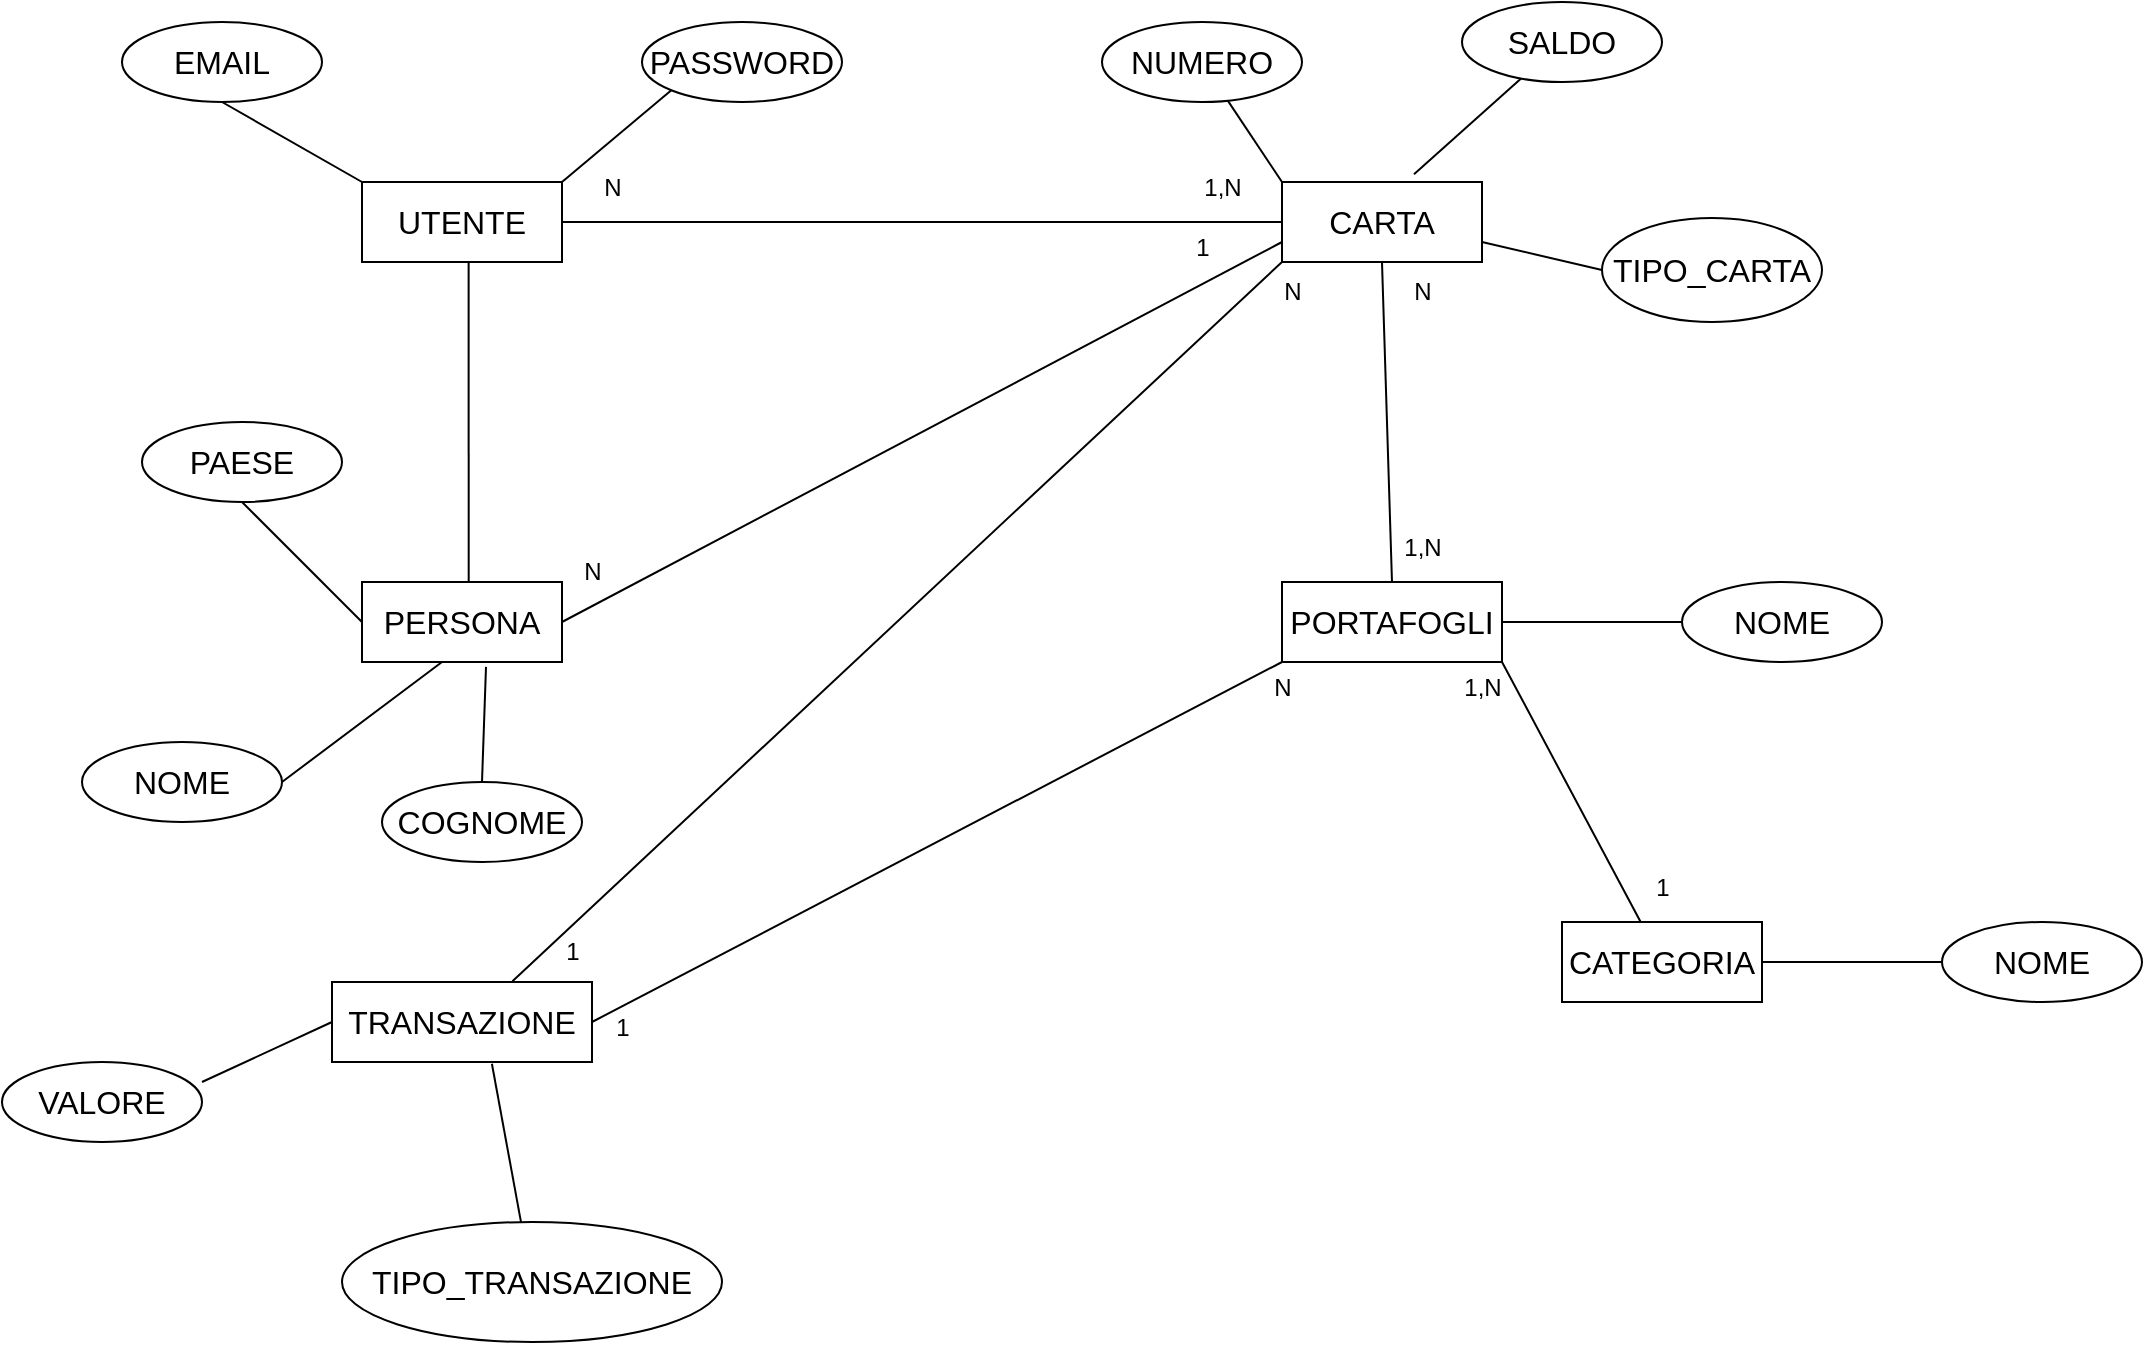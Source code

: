 <mxfile version="22.1.2" type="device">
  <diagram name="Pagina-1" id="xXX1hZd99lZUUE8IBTiR">
    <mxGraphModel dx="1713" dy="776" grid="0" gridSize="10" guides="1" tooltips="1" connect="1" arrows="1" fold="1" page="0" pageScale="1" pageWidth="827" pageHeight="1169" math="0" shadow="0">
      <root>
        <mxCell id="0" />
        <mxCell id="1" parent="0" />
        <mxCell id="UATzCVgmIZ4_wf5Clua5-1" value="&lt;font style=&quot;font-size: 16px;&quot;&gt;UTENTE&lt;/font&gt;" style="whiteSpace=wrap;html=1;align=center;" parent="1" vertex="1">
          <mxGeometry x="120" y="280" width="100" height="40" as="geometry" />
        </mxCell>
        <mxCell id="UATzCVgmIZ4_wf5Clua5-2" value="&lt;font style=&quot;font-size: 16px;&quot;&gt;CARTA&lt;br&gt;&lt;/font&gt;" style="whiteSpace=wrap;html=1;align=center;" parent="1" vertex="1">
          <mxGeometry x="580" y="280" width="100" height="40" as="geometry" />
        </mxCell>
        <mxCell id="UATzCVgmIZ4_wf5Clua5-3" value="&lt;font style=&quot;font-size: 16px;&quot;&gt;PERSONA&lt;/font&gt;" style="whiteSpace=wrap;html=1;align=center;" parent="1" vertex="1">
          <mxGeometry x="120" y="480" width="100" height="40" as="geometry" />
        </mxCell>
        <mxCell id="UATzCVgmIZ4_wf5Clua5-4" value="&lt;font style=&quot;font-size: 16px;&quot;&gt;TRANSAZIONE&lt;/font&gt;" style="whiteSpace=wrap;html=1;align=center;" parent="1" vertex="1">
          <mxGeometry x="105" y="680" width="130" height="40" as="geometry" />
        </mxCell>
        <mxCell id="UATzCVgmIZ4_wf5Clua5-5" value="&lt;font style=&quot;font-size: 16px;&quot;&gt;PORTAFOGLI&lt;br&gt;&lt;/font&gt;" style="whiteSpace=wrap;html=1;align=center;" parent="1" vertex="1">
          <mxGeometry x="580" y="480" width="110" height="40" as="geometry" />
        </mxCell>
        <mxCell id="UATzCVgmIZ4_wf5Clua5-7" value="&lt;font style=&quot;font-size: 16px;&quot;&gt;CATEGORIA&lt;/font&gt;" style="whiteSpace=wrap;html=1;align=center;" parent="1" vertex="1">
          <mxGeometry x="720" y="650" width="100" height="40" as="geometry" />
        </mxCell>
        <mxCell id="UATzCVgmIZ4_wf5Clua5-8" value="&lt;font style=&quot;font-size: 16px;&quot;&gt;EMAIL&lt;/font&gt;" style="ellipse;whiteSpace=wrap;html=1;align=center;" parent="1" vertex="1">
          <mxGeometry y="200" width="100" height="40" as="geometry" />
        </mxCell>
        <mxCell id="UATzCVgmIZ4_wf5Clua5-9" value="&lt;font style=&quot;font-size: 16px;&quot;&gt;PASSWORD&lt;/font&gt;" style="ellipse;whiteSpace=wrap;html=1;align=center;" parent="1" vertex="1">
          <mxGeometry x="260" y="200" width="100" height="40" as="geometry" />
        </mxCell>
        <mxCell id="UATzCVgmIZ4_wf5Clua5-12" value="" style="endArrow=none;html=1;rounded=0;exitX=0.5;exitY=1;exitDx=0;exitDy=0;entryX=0;entryY=0;entryDx=0;entryDy=0;" parent="1" source="UATzCVgmIZ4_wf5Clua5-8" target="UATzCVgmIZ4_wf5Clua5-1" edge="1">
          <mxGeometry relative="1" as="geometry">
            <mxPoint x="30" y="270" as="sourcePoint" />
            <mxPoint x="190" y="270" as="targetPoint" />
          </mxGeometry>
        </mxCell>
        <mxCell id="UATzCVgmIZ4_wf5Clua5-13" value="" style="endArrow=none;html=1;rounded=0;exitX=0;exitY=1;exitDx=0;exitDy=0;entryX=1;entryY=0;entryDx=0;entryDy=0;" parent="1" source="UATzCVgmIZ4_wf5Clua5-9" target="UATzCVgmIZ4_wf5Clua5-1" edge="1">
          <mxGeometry relative="1" as="geometry">
            <mxPoint x="250" y="260" as="sourcePoint" />
            <mxPoint x="309" y="296" as="targetPoint" />
          </mxGeometry>
        </mxCell>
        <mxCell id="UATzCVgmIZ4_wf5Clua5-14" value="&lt;font style=&quot;font-size: 16px;&quot;&gt;NUMERO&lt;/font&gt;" style="ellipse;whiteSpace=wrap;html=1;align=center;" parent="1" vertex="1">
          <mxGeometry x="490" y="200" width="100" height="40" as="geometry" />
        </mxCell>
        <mxCell id="UATzCVgmIZ4_wf5Clua5-15" value="&lt;font style=&quot;font-size: 16px;&quot;&gt;SALDO&lt;/font&gt;" style="ellipse;whiteSpace=wrap;html=1;align=center;" parent="1" vertex="1">
          <mxGeometry x="670" y="190" width="100" height="40" as="geometry" />
        </mxCell>
        <mxCell id="UATzCVgmIZ4_wf5Clua5-18" value="" style="endArrow=none;html=1;rounded=0;entryX=0;entryY=0;entryDx=0;entryDy=0;" parent="1" source="UATzCVgmIZ4_wf5Clua5-14" target="UATzCVgmIZ4_wf5Clua5-2" edge="1">
          <mxGeometry relative="1" as="geometry">
            <mxPoint x="440" y="340" as="sourcePoint" />
            <mxPoint x="600" y="340" as="targetPoint" />
          </mxGeometry>
        </mxCell>
        <mxCell id="UATzCVgmIZ4_wf5Clua5-19" value="" style="endArrow=none;html=1;rounded=0;exitX=0.66;exitY=-0.096;exitDx=0;exitDy=0;exitPerimeter=0;" parent="1" source="UATzCVgmIZ4_wf5Clua5-2" target="UATzCVgmIZ4_wf5Clua5-15" edge="1">
          <mxGeometry relative="1" as="geometry">
            <mxPoint x="460" y="350" as="sourcePoint" />
            <mxPoint x="700" y="230" as="targetPoint" />
          </mxGeometry>
        </mxCell>
        <mxCell id="UATzCVgmIZ4_wf5Clua5-22" value="" style="endArrow=none;html=1;rounded=0;entryX=0;entryY=0.5;entryDx=0;entryDy=0;exitX=1;exitY=0.5;exitDx=0;exitDy=0;" parent="1" source="UATzCVgmIZ4_wf5Clua5-1" target="UATzCVgmIZ4_wf5Clua5-2" edge="1">
          <mxGeometry relative="1" as="geometry">
            <mxPoint x="470" y="300" as="sourcePoint" />
            <mxPoint x="590" y="290" as="targetPoint" />
          </mxGeometry>
        </mxCell>
        <mxCell id="UATzCVgmIZ4_wf5Clua5-23" value="" style="endArrow=none;html=1;rounded=0;entryX=0.25;entryY=0;entryDx=0;entryDy=0;exitX=0.533;exitY=1;exitDx=0;exitDy=0;exitPerimeter=0;" parent="1" source="UATzCVgmIZ4_wf5Clua5-1" edge="1">
          <mxGeometry relative="1" as="geometry">
            <mxPoint x="166.65" y="320" as="sourcePoint" />
            <mxPoint x="173.35" y="480.0" as="targetPoint" />
          </mxGeometry>
        </mxCell>
        <mxCell id="UATzCVgmIZ4_wf5Clua5-24" value="" style="endArrow=none;html=1;rounded=0;entryX=0.5;entryY=0;entryDx=0;entryDy=0;exitX=0.5;exitY=1;exitDx=0;exitDy=0;" parent="1" source="UATzCVgmIZ4_wf5Clua5-2" target="UATzCVgmIZ4_wf5Clua5-5" edge="1">
          <mxGeometry relative="1" as="geometry">
            <mxPoint x="490" y="330" as="sourcePoint" />
            <mxPoint x="490.35" y="490.0" as="targetPoint" />
          </mxGeometry>
        </mxCell>
        <mxCell id="UATzCVgmIZ4_wf5Clua5-25" value="&lt;font style=&quot;font-size: 16px;&quot;&gt;COGNOME&lt;/font&gt;" style="ellipse;whiteSpace=wrap;html=1;align=center;" parent="1" vertex="1">
          <mxGeometry x="130" y="580" width="100" height="40" as="geometry" />
        </mxCell>
        <mxCell id="UATzCVgmIZ4_wf5Clua5-26" value="&lt;font style=&quot;font-size: 16px;&quot;&gt;PAESE&lt;/font&gt;" style="ellipse;whiteSpace=wrap;html=1;align=center;" parent="1" vertex="1">
          <mxGeometry x="10" y="400" width="100" height="40" as="geometry" />
        </mxCell>
        <mxCell id="UATzCVgmIZ4_wf5Clua5-27" value="&lt;font style=&quot;font-size: 16px;&quot;&gt;NOME&lt;/font&gt;" style="ellipse;whiteSpace=wrap;html=1;align=center;" parent="1" vertex="1">
          <mxGeometry x="-20" y="560" width="100" height="40" as="geometry" />
        </mxCell>
        <mxCell id="UATzCVgmIZ4_wf5Clua5-28" value="" style="endArrow=none;html=1;rounded=0;exitX=1;exitY=0.5;exitDx=0;exitDy=0;entryX=0;entryY=0.75;entryDx=0;entryDy=0;" parent="1" source="UATzCVgmIZ4_wf5Clua5-3" target="UATzCVgmIZ4_wf5Clua5-2" edge="1">
          <mxGeometry relative="1" as="geometry">
            <mxPoint x="230" y="499.57" as="sourcePoint" />
            <mxPoint x="300" y="440" as="targetPoint" />
            <Array as="points" />
          </mxGeometry>
        </mxCell>
        <mxCell id="UATzCVgmIZ4_wf5Clua5-29" value="" style="endArrow=none;html=1;rounded=0;exitX=0.5;exitY=1;exitDx=0;exitDy=0;entryX=0;entryY=0.5;entryDx=0;entryDy=0;" parent="1" source="UATzCVgmIZ4_wf5Clua5-26" target="UATzCVgmIZ4_wf5Clua5-3" edge="1">
          <mxGeometry relative="1" as="geometry">
            <mxPoint x="11.5" y="529" as="sourcePoint" />
            <mxPoint x="88.5" y="471" as="targetPoint" />
          </mxGeometry>
        </mxCell>
        <mxCell id="UATzCVgmIZ4_wf5Clua5-30" value="" style="endArrow=none;html=1;rounded=0;exitX=1;exitY=0.5;exitDx=0;exitDy=0;entryX=0.4;entryY=1;entryDx=0;entryDy=0;entryPerimeter=0;" parent="1" source="UATzCVgmIZ4_wf5Clua5-27" target="UATzCVgmIZ4_wf5Clua5-3" edge="1">
          <mxGeometry relative="1" as="geometry">
            <mxPoint x="110" y="560" as="sourcePoint" />
            <mxPoint x="170" y="620" as="targetPoint" />
          </mxGeometry>
        </mxCell>
        <mxCell id="UATzCVgmIZ4_wf5Clua5-31" value="&lt;font style=&quot;font-size: 16px;&quot;&gt;VALORE&lt;/font&gt;" style="ellipse;whiteSpace=wrap;html=1;align=center;" parent="1" vertex="1">
          <mxGeometry x="-60" y="720" width="100" height="40" as="geometry" />
        </mxCell>
        <mxCell id="UATzCVgmIZ4_wf5Clua5-34" value="" style="endArrow=none;html=1;rounded=0;entryX=0;entryY=1;entryDx=0;entryDy=0;exitX=0.694;exitY=-0.009;exitDx=0;exitDy=0;exitPerimeter=0;" parent="1" source="UATzCVgmIZ4_wf5Clua5-4" target="UATzCVgmIZ4_wf5Clua5-2" edge="1">
          <mxGeometry relative="1" as="geometry">
            <mxPoint x="200" y="630" as="sourcePoint" />
            <mxPoint x="360" y="630" as="targetPoint" />
          </mxGeometry>
        </mxCell>
        <mxCell id="UATzCVgmIZ4_wf5Clua5-35" value="" style="endArrow=none;html=1;rounded=0;entryX=0;entryY=0.5;entryDx=0;entryDy=0;exitX=1;exitY=0.25;exitDx=0;exitDy=0;exitPerimeter=0;" parent="1" source="UATzCVgmIZ4_wf5Clua5-31" target="UATzCVgmIZ4_wf5Clua5-4" edge="1">
          <mxGeometry relative="1" as="geometry">
            <mxPoint x="-55" y="690" as="sourcePoint" />
            <mxPoint x="105" y="690" as="targetPoint" />
          </mxGeometry>
        </mxCell>
        <mxCell id="UATzCVgmIZ4_wf5Clua5-38" value="" style="endArrow=none;html=1;rounded=0;entryX=0;entryY=1;entryDx=0;entryDy=0;exitX=1;exitY=0.5;exitDx=0;exitDy=0;" parent="1" source="UATzCVgmIZ4_wf5Clua5-4" target="UATzCVgmIZ4_wf5Clua5-5" edge="1">
          <mxGeometry relative="1" as="geometry">
            <mxPoint x="180" y="830" as="sourcePoint" />
            <mxPoint x="565" y="470" as="targetPoint" />
          </mxGeometry>
        </mxCell>
        <mxCell id="UATzCVgmIZ4_wf5Clua5-39" value="" style="endArrow=none;html=1;rounded=0;exitX=1;exitY=1;exitDx=0;exitDy=0;" parent="1" source="UATzCVgmIZ4_wf5Clua5-5" target="UATzCVgmIZ4_wf5Clua5-7" edge="1">
          <mxGeometry relative="1" as="geometry">
            <mxPoint x="245" y="710" as="sourcePoint" />
            <mxPoint x="590" y="530" as="targetPoint" />
          </mxGeometry>
        </mxCell>
        <mxCell id="UATzCVgmIZ4_wf5Clua5-40" value="&lt;font style=&quot;font-size: 16px;&quot;&gt;NOME&lt;/font&gt;" style="ellipse;whiteSpace=wrap;html=1;align=center;" parent="1" vertex="1">
          <mxGeometry x="910" y="650" width="100" height="40" as="geometry" />
        </mxCell>
        <mxCell id="UATzCVgmIZ4_wf5Clua5-41" value="&lt;font style=&quot;font-size: 16px;&quot;&gt;NOME&lt;/font&gt;" style="ellipse;whiteSpace=wrap;html=1;align=center;" parent="1" vertex="1">
          <mxGeometry x="780" y="480" width="100" height="40" as="geometry" />
        </mxCell>
        <mxCell id="UATzCVgmIZ4_wf5Clua5-42" value="" style="endArrow=none;html=1;rounded=0;exitX=1;exitY=0.5;exitDx=0;exitDy=0;entryX=0;entryY=0.5;entryDx=0;entryDy=0;" parent="1" source="UATzCVgmIZ4_wf5Clua5-5" target="UATzCVgmIZ4_wf5Clua5-41" edge="1">
          <mxGeometry relative="1" as="geometry">
            <mxPoint x="711" y="500" as="sourcePoint" />
            <mxPoint x="780" y="630" as="targetPoint" />
          </mxGeometry>
        </mxCell>
        <mxCell id="UATzCVgmIZ4_wf5Clua5-44" value="" style="endArrow=none;html=1;rounded=0;exitX=1;exitY=0.5;exitDx=0;exitDy=0;entryX=0;entryY=0.5;entryDx=0;entryDy=0;" parent="1" edge="1">
          <mxGeometry relative="1" as="geometry">
            <mxPoint x="820" y="670" as="sourcePoint" />
            <mxPoint x="910" y="670" as="targetPoint" />
          </mxGeometry>
        </mxCell>
        <mxCell id="UATzCVgmIZ4_wf5Clua5-45" value="N" style="text;html=1;align=center;verticalAlign=middle;resizable=0;points=[];autosize=1;strokeColor=none;fillColor=none;" parent="1" vertex="1">
          <mxGeometry x="230" y="268" width="30" height="30" as="geometry" />
        </mxCell>
        <mxCell id="UATzCVgmIZ4_wf5Clua5-46" value="1,N" style="text;html=1;align=center;verticalAlign=middle;resizable=0;points=[];autosize=1;strokeColor=none;fillColor=none;" parent="1" vertex="1">
          <mxGeometry x="530" y="268" width="40" height="30" as="geometry" />
        </mxCell>
        <mxCell id="UATzCVgmIZ4_wf5Clua5-47" value="" style="endArrow=none;html=1;rounded=0;exitX=0.5;exitY=0;exitDx=0;exitDy=0;entryX=0.62;entryY=1.061;entryDx=0;entryDy=0;entryPerimeter=0;" parent="1" source="UATzCVgmIZ4_wf5Clua5-25" target="UATzCVgmIZ4_wf5Clua5-3" edge="1">
          <mxGeometry relative="1" as="geometry">
            <mxPoint x="90" y="590" as="sourcePoint" />
            <mxPoint x="170" y="530" as="targetPoint" />
          </mxGeometry>
        </mxCell>
        <mxCell id="UATzCVgmIZ4_wf5Clua5-48" value="1" style="text;html=1;align=center;verticalAlign=middle;resizable=0;points=[];autosize=1;strokeColor=none;fillColor=none;" parent="1" vertex="1">
          <mxGeometry x="525" y="298" width="30" height="30" as="geometry" />
        </mxCell>
        <mxCell id="UATzCVgmIZ4_wf5Clua5-49" value="N" style="text;html=1;align=center;verticalAlign=middle;resizable=0;points=[];autosize=1;strokeColor=none;fillColor=none;" parent="1" vertex="1">
          <mxGeometry x="220" y="460" width="30" height="30" as="geometry" />
        </mxCell>
        <mxCell id="UATzCVgmIZ4_wf5Clua5-50" value="N" style="text;html=1;align=center;verticalAlign=middle;resizable=0;points=[];autosize=1;strokeColor=none;fillColor=none;" parent="1" vertex="1">
          <mxGeometry x="570" y="320" width="30" height="30" as="geometry" />
        </mxCell>
        <mxCell id="UATzCVgmIZ4_wf5Clua5-51" value="1" style="text;html=1;align=center;verticalAlign=middle;resizable=0;points=[];autosize=1;strokeColor=none;fillColor=none;" parent="1" vertex="1">
          <mxGeometry x="210" y="650" width="30" height="30" as="geometry" />
        </mxCell>
        <mxCell id="UATzCVgmIZ4_wf5Clua5-52" value="1" style="text;html=1;align=center;verticalAlign=middle;resizable=0;points=[];autosize=1;strokeColor=none;fillColor=none;" parent="1" vertex="1">
          <mxGeometry x="235" y="688" width="30" height="30" as="geometry" />
        </mxCell>
        <mxCell id="UATzCVgmIZ4_wf5Clua5-53" value="N" style="text;html=1;align=center;verticalAlign=middle;resizable=0;points=[];autosize=1;strokeColor=none;fillColor=none;" parent="1" vertex="1">
          <mxGeometry x="565" y="518" width="30" height="30" as="geometry" />
        </mxCell>
        <mxCell id="UATzCVgmIZ4_wf5Clua5-54" value="N" style="text;html=1;align=center;verticalAlign=middle;resizable=0;points=[];autosize=1;strokeColor=none;fillColor=none;" parent="1" vertex="1">
          <mxGeometry x="635" y="320" width="30" height="30" as="geometry" />
        </mxCell>
        <mxCell id="UATzCVgmIZ4_wf5Clua5-55" value="1,N" style="text;html=1;align=center;verticalAlign=middle;resizable=0;points=[];autosize=1;strokeColor=none;fillColor=none;" parent="1" vertex="1">
          <mxGeometry x="630" y="448" width="40" height="30" as="geometry" />
        </mxCell>
        <mxCell id="UATzCVgmIZ4_wf5Clua5-56" value="1,N" style="text;html=1;align=center;verticalAlign=middle;resizable=0;points=[];autosize=1;strokeColor=none;fillColor=none;" parent="1" vertex="1">
          <mxGeometry x="660" y="518" width="40" height="30" as="geometry" />
        </mxCell>
        <mxCell id="UATzCVgmIZ4_wf5Clua5-57" value="1" style="text;html=1;align=center;verticalAlign=middle;resizable=0;points=[];autosize=1;strokeColor=none;fillColor=none;" parent="1" vertex="1">
          <mxGeometry x="755" y="618" width="30" height="30" as="geometry" />
        </mxCell>
        <mxCell id="FUfgEvIZvZl2OaoueBH_-1" value="TIPO_CARTA" style="ellipse;whiteSpace=wrap;html=1;align=center;fontSize=16;" vertex="1" parent="1">
          <mxGeometry x="740" y="298" width="110" height="52" as="geometry" />
        </mxCell>
        <mxCell id="FUfgEvIZvZl2OaoueBH_-2" value="TIPO_TRANSAZIONE" style="ellipse;whiteSpace=wrap;html=1;align=center;fontSize=16;" vertex="1" parent="1">
          <mxGeometry x="110" y="800" width="190" height="60" as="geometry" />
        </mxCell>
        <mxCell id="FUfgEvIZvZl2OaoueBH_-3" value="" style="endArrow=none;html=1;rounded=0;entryX=0.615;entryY=1.022;entryDx=0;entryDy=0;entryPerimeter=0;" edge="1" parent="1" source="FUfgEvIZvZl2OaoueBH_-2" target="UATzCVgmIZ4_wf5Clua5-4">
          <mxGeometry relative="1" as="geometry">
            <mxPoint x="130" y="770" as="sourcePoint" />
            <mxPoint x="195" y="740" as="targetPoint" />
          </mxGeometry>
        </mxCell>
        <mxCell id="FUfgEvIZvZl2OaoueBH_-4" value="" style="endArrow=none;html=1;rounded=0;exitX=1;exitY=0.75;exitDx=0;exitDy=0;entryX=0;entryY=0.5;entryDx=0;entryDy=0;" edge="1" parent="1" source="UATzCVgmIZ4_wf5Clua5-2" target="FUfgEvIZvZl2OaoueBH_-1">
          <mxGeometry relative="1" as="geometry">
            <mxPoint x="656" y="286" as="sourcePoint" />
            <mxPoint x="710" y="238" as="targetPoint" />
          </mxGeometry>
        </mxCell>
      </root>
    </mxGraphModel>
  </diagram>
</mxfile>
